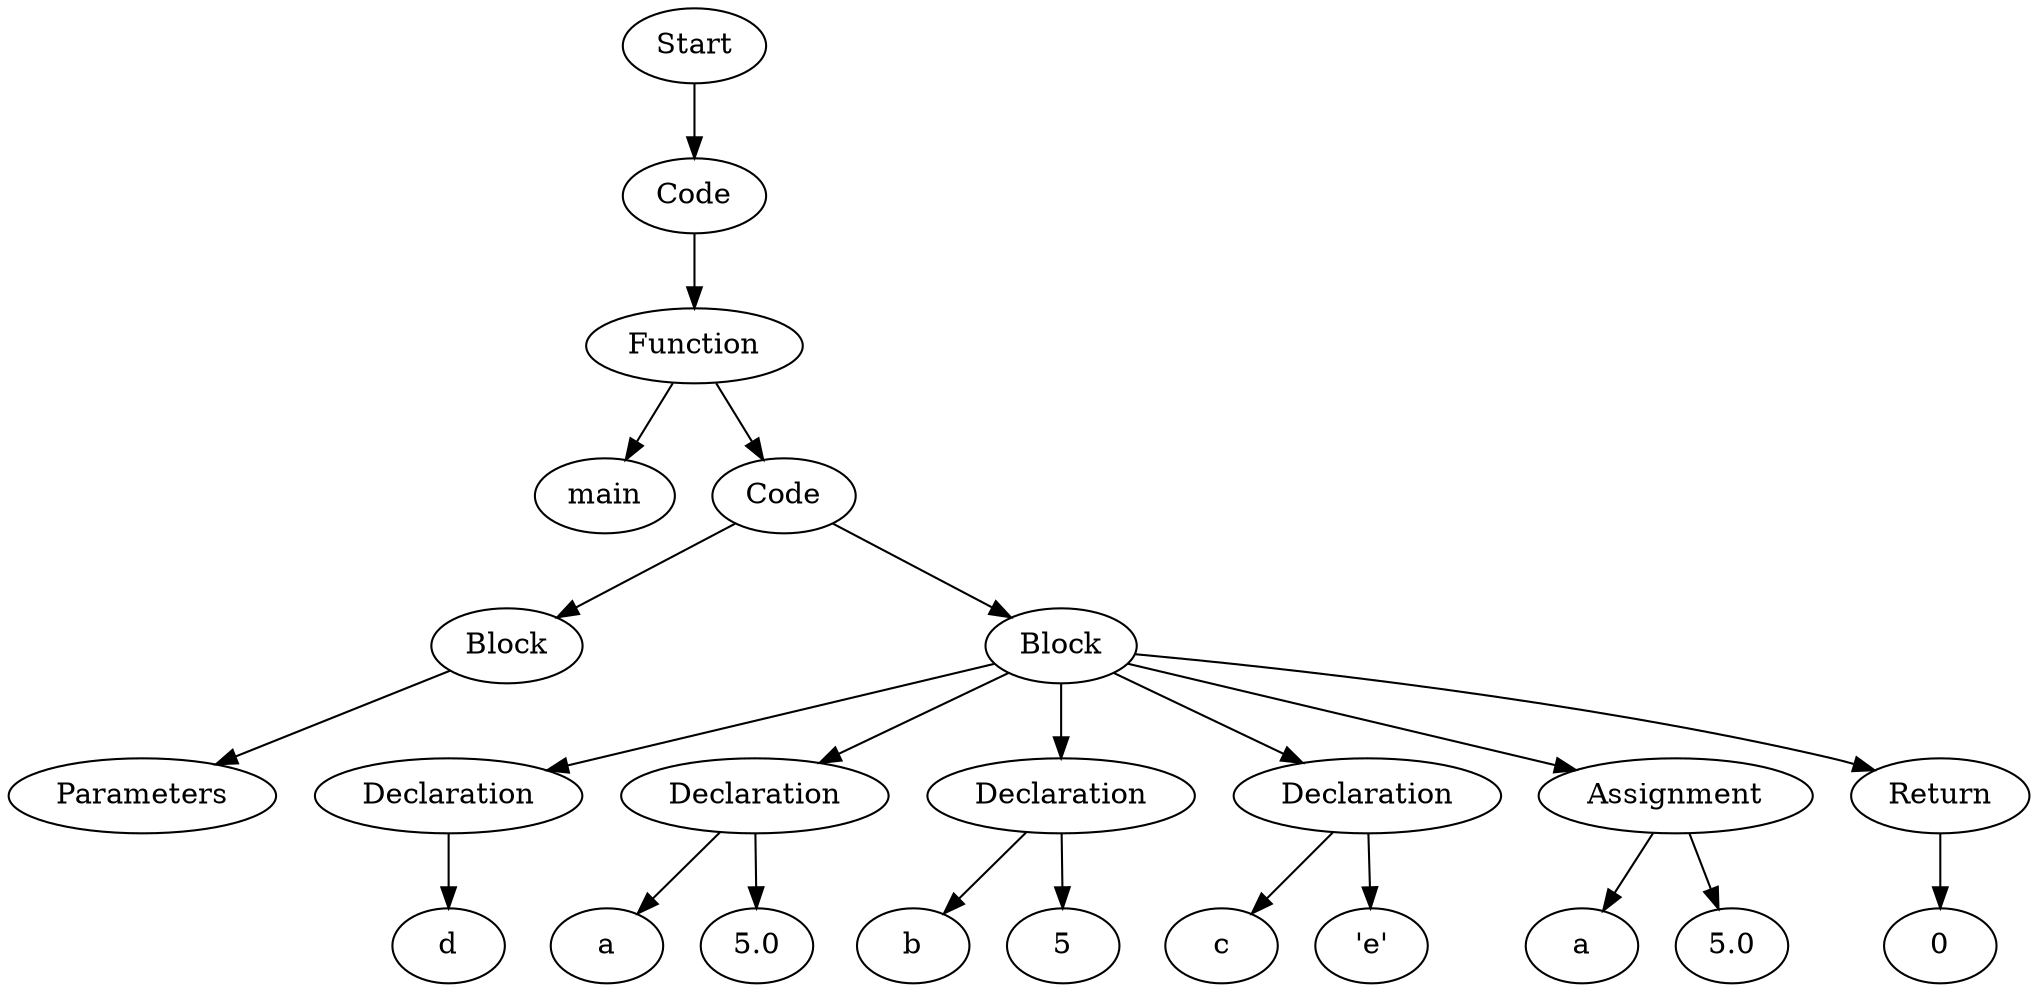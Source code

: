 digraph AST {
  "131770531167248" [label="Start"];
  "131770531167248" -> "131770531167488";
  "131770531167488" [label="Code"];
  "131770531167488" -> "131770531157552";
  "131770531157552" [label="Function"];
  "131770531157552" -> "131770531886464";
  "131770531157552" -> "131770531887136";
  "131770531886464" [label="main"];
  "131770531887136" [label="Code"];
  "131770531887136" -> "131770531745408";
  "131770531887136" -> "131770531744256";
  "131770531745408" [label="Block"];
  "131770531745408" -> "131770531886752";
  "131770531886752" [label="Parameters"];
  "131770531744256" [label="Block"];
  "131770531744256" -> "131770531887712";
  "131770531744256" -> "131770531888720";
  "131770531744256" -> "131770531742912";
  "131770531744256" -> "131770531744496";
  "131770531744256" -> "131770531746080";
  "131770531744256" -> "131770531747472";
  "131770531887712" [label="Declaration"];
  "131770531887712" -> "131770531888192";
  "131770531888192" [label="d"];
  "131770531888720" [label="Declaration"];
  "131770531888720" -> "131770531741808";
  "131770531888720" -> "131770531742480";
  "131770531741808" [label="a"];
  "131770531742480" [label="5.0"];
  "131770531742912" [label="Declaration"];
  "131770531742912" -> "131770531743392";
  "131770531742912" -> "131770531744064";
  "131770531743392" [label="b"];
  "131770531744064" [label="5"];
  "131770531744496" [label="Declaration"];
  "131770531744496" -> "131770531744976";
  "131770531744496" -> "131770531745648";
  "131770531744976" [label="c"];
  "131770531745648" [label="'e'"];
  "131770531746080" [label="Assignment"];
  "131770531746080" -> "131770531746656";
  "131770531746080" -> "131770531747520";
  "131770531746656" [label="a"];
  "131770531747520" [label="5.0"];
  "131770531747472" [label="Return"];
  "131770531747472" -> "131770531748192";
  "131770531748192" [label="0"];
}
